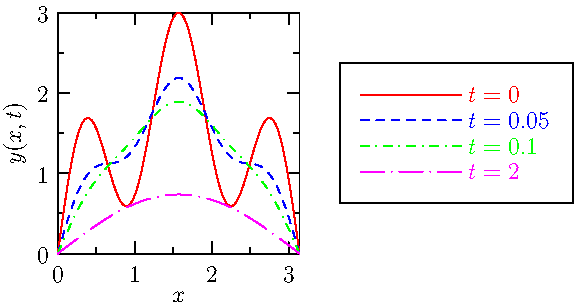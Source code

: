 import graph;
size(150,IgnoreAspect);

real t=0;
real b=1;
real f(real x) {
  real val=0.0;
  val += 2*exp(-b*t)*sin(x);
  val += exp(-25*b*t)*sin(5*x);
  return val;
};


t=0;
draw(graph(f,0,pi),Pen(0),"$t=0$");
t=0.05;
draw(graph(f,0,pi),Pen(1)+dashed,"$t=0.05$");
t=0.1;
draw(graph(f,0,pi),Pen(2)+dashdotted,"$t=0.1$");
t=1;
draw(graph(f,0,pi),Pen(3)+longdashdotted,"$t=2$");


xaxis("$x$",BottomTop,LeftTicks);
yaxis("$y(x,t)$",LeftRight,RightTicks);
attach(legend(),point(E),20E);

